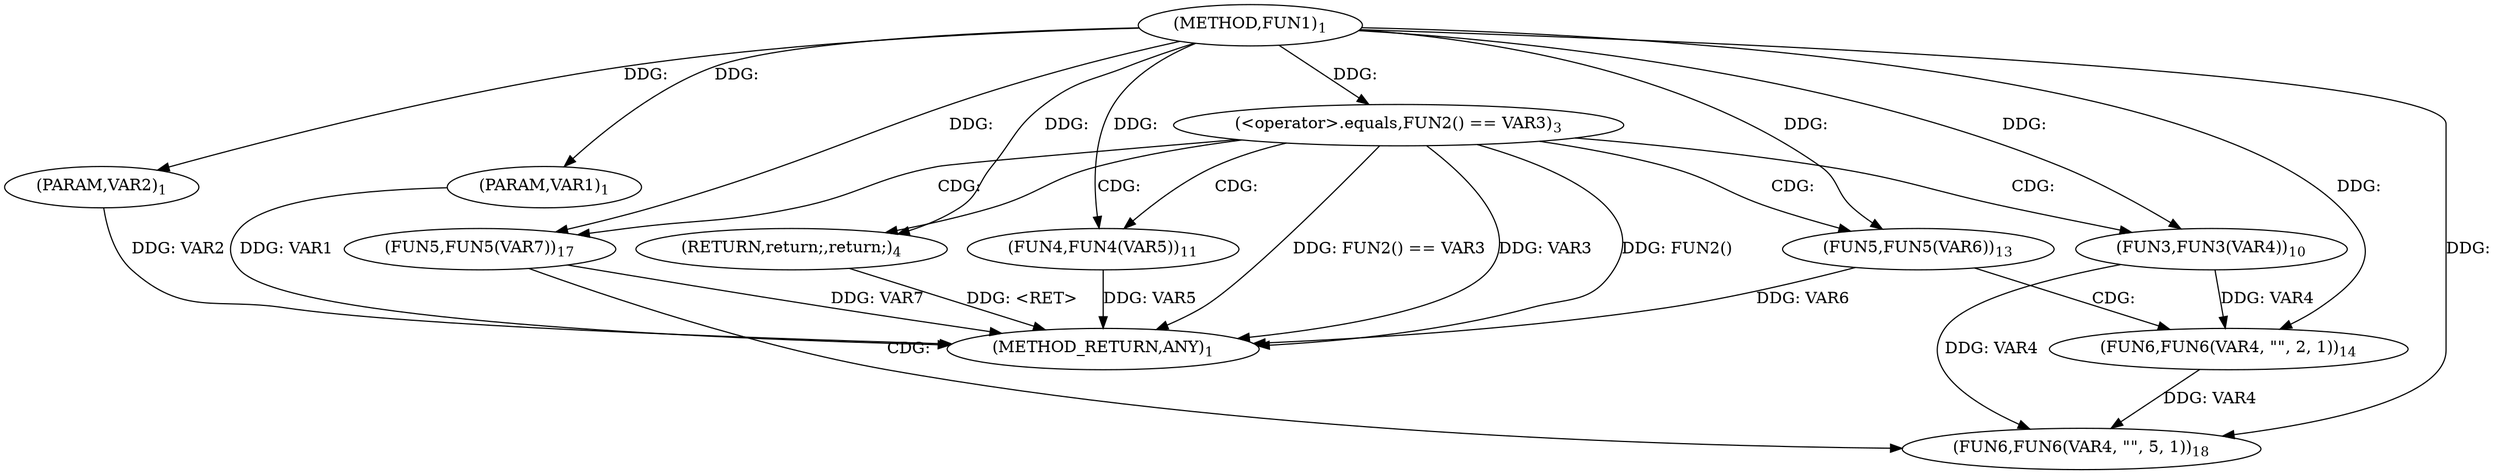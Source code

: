 digraph "FUN1" {  
"8" [label = <(METHOD,FUN1)<SUB>1</SUB>> ]
"40" [label = <(METHOD_RETURN,ANY)<SUB>1</SUB>> ]
"9" [label = <(PARAM,VAR1)<SUB>1</SUB>> ]
"10" [label = <(PARAM,VAR2)<SUB>1</SUB>> ]
"18" [label = <(FUN3,FUN3(VAR4))<SUB>10</SUB>> ]
"20" [label = <(FUN4,FUN4(VAR5))<SUB>11</SUB>> ]
"13" [label = <(&lt;operator&gt;.equals,FUN2() == VAR3)<SUB>3</SUB>> ]
"23" [label = <(FUN5,FUN5(VAR6))<SUB>13</SUB>> ]
"32" [label = <(FUN5,FUN5(VAR7))<SUB>17</SUB>> ]
"17" [label = <(RETURN,return;,return;)<SUB>4</SUB>> ]
"26" [label = <(FUN6,FUN6(VAR4, &quot;&quot;, 2, 1))<SUB>14</SUB>> ]
"35" [label = <(FUN6,FUN6(VAR4, &quot;&quot;, 5, 1))<SUB>18</SUB>> ]
  "17" -> "40"  [ label = "DDG: &lt;RET&gt;"] 
  "9" -> "40"  [ label = "DDG: VAR1"] 
  "10" -> "40"  [ label = "DDG: VAR2"] 
  "13" -> "40"  [ label = "DDG: FUN2()"] 
  "13" -> "40"  [ label = "DDG: FUN2() == VAR3"] 
  "20" -> "40"  [ label = "DDG: VAR5"] 
  "23" -> "40"  [ label = "DDG: VAR6"] 
  "32" -> "40"  [ label = "DDG: VAR7"] 
  "13" -> "40"  [ label = "DDG: VAR3"] 
  "8" -> "9"  [ label = "DDG: "] 
  "8" -> "10"  [ label = "DDG: "] 
  "8" -> "18"  [ label = "DDG: "] 
  "8" -> "20"  [ label = "DDG: "] 
  "8" -> "13"  [ label = "DDG: "] 
  "8" -> "17"  [ label = "DDG: "] 
  "8" -> "23"  [ label = "DDG: "] 
  "8" -> "32"  [ label = "DDG: "] 
  "18" -> "26"  [ label = "DDG: VAR4"] 
  "8" -> "26"  [ label = "DDG: "] 
  "18" -> "35"  [ label = "DDG: VAR4"] 
  "26" -> "35"  [ label = "DDG: VAR4"] 
  "8" -> "35"  [ label = "DDG: "] 
  "13" -> "17"  [ label = "CDG: "] 
  "13" -> "32"  [ label = "CDG: "] 
  "13" -> "18"  [ label = "CDG: "] 
  "13" -> "23"  [ label = "CDG: "] 
  "13" -> "20"  [ label = "CDG: "] 
  "23" -> "26"  [ label = "CDG: "] 
  "32" -> "35"  [ label = "CDG: "] 
}
